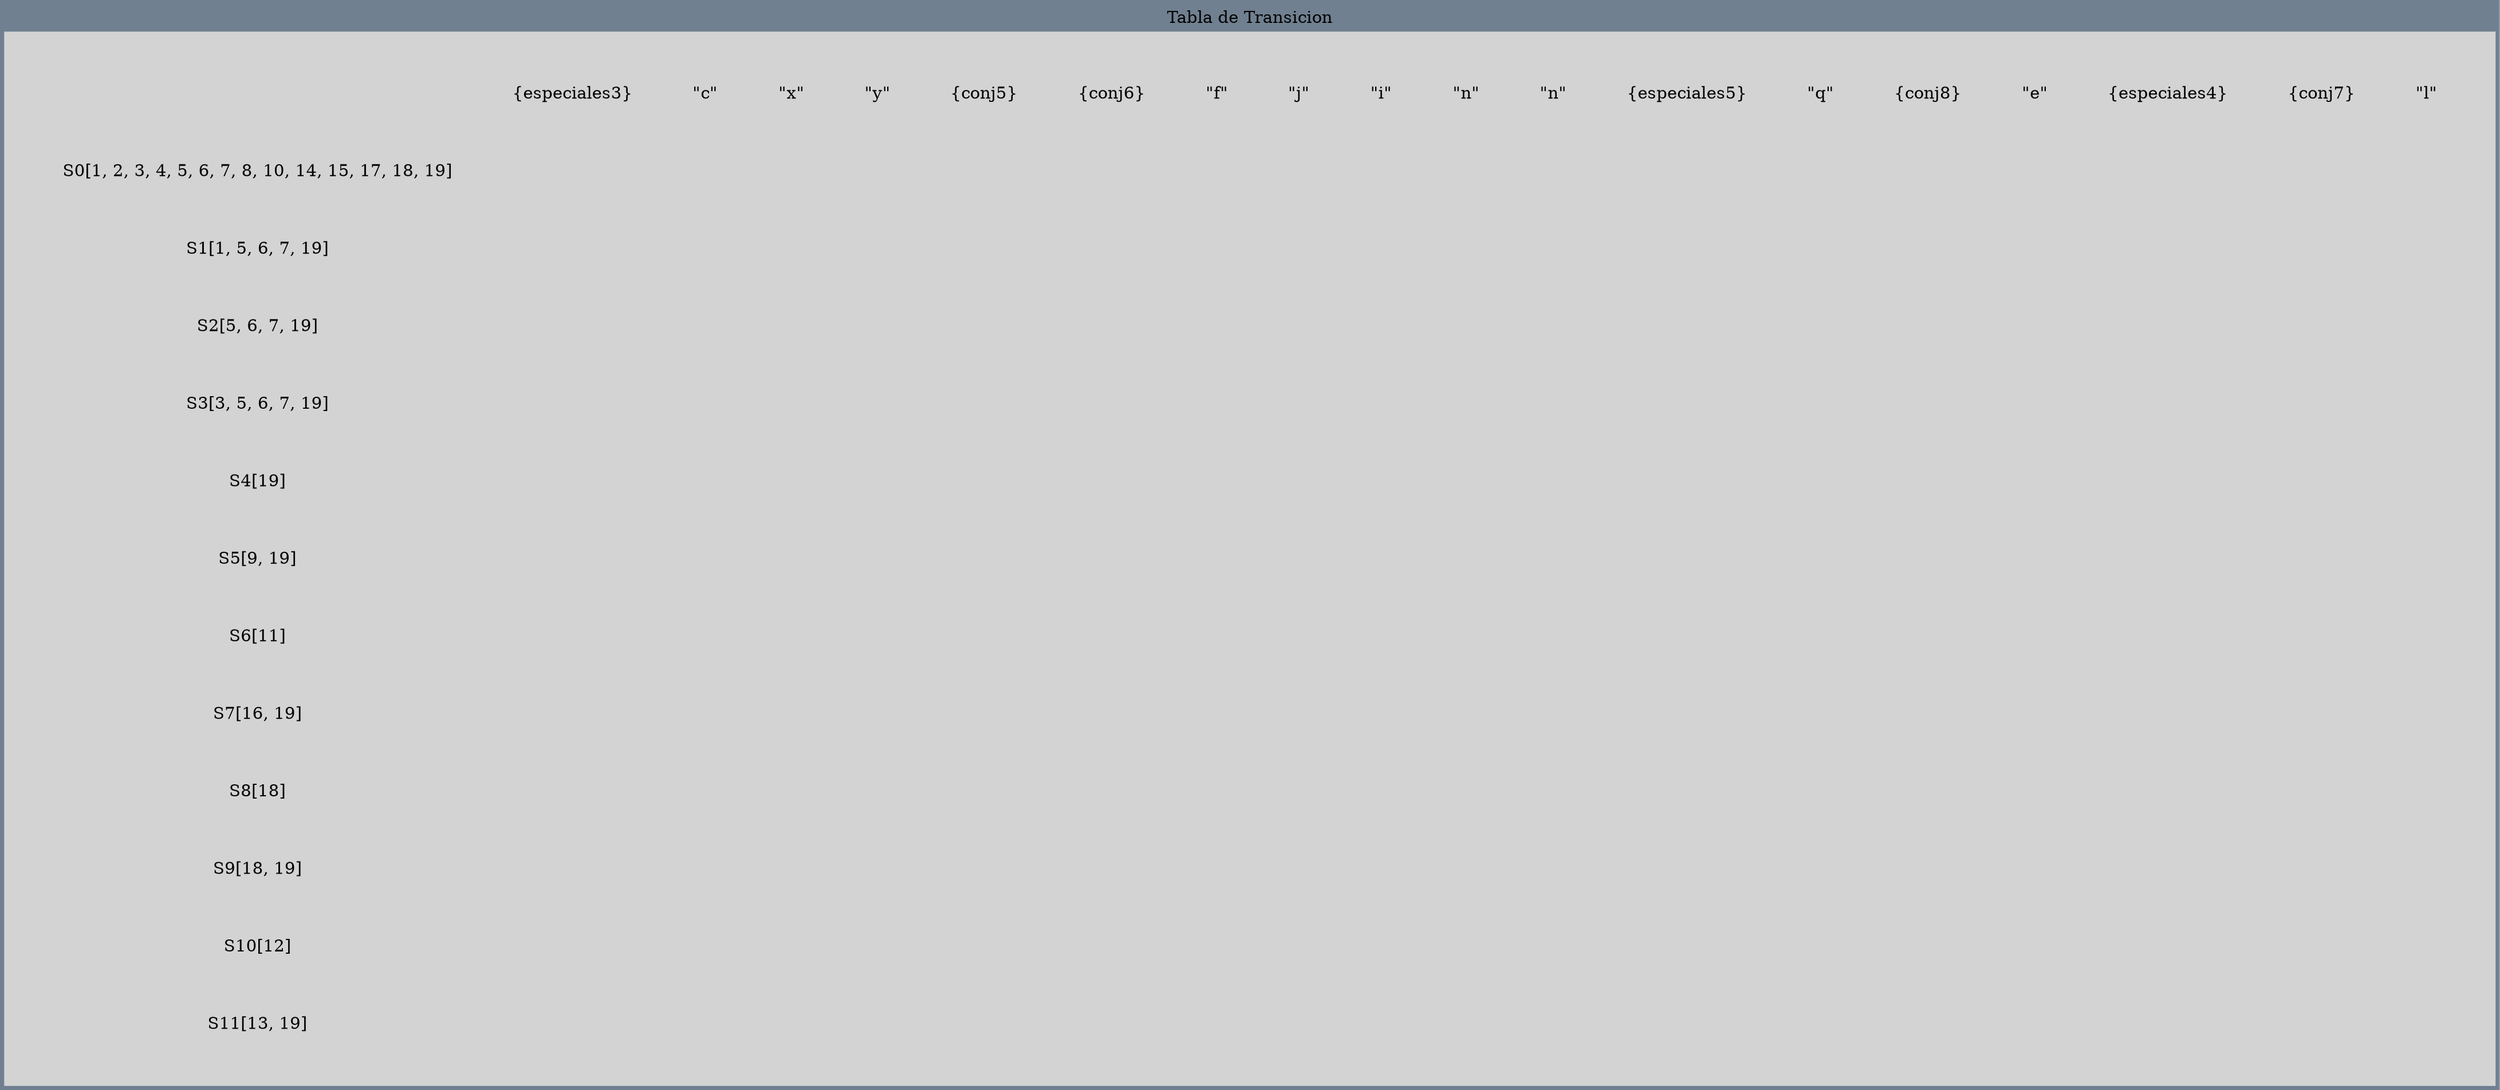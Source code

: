 digraph G {
bgcolor="slategrey" label="Tabla de Transicion" layout=dot 
labelloc = "t" edge [weigth=1000  color=darkgreen  arrowtail="open" arrowhead="open"]
node[shape=box, style="filled", color=lightgrey];
a0 [label=<
<TABLE border="10" cellspacing="10" cellpadding="10" style="rounded"><TR><TD> </TD>
<TD>{especiales3}</TD>
<TD>"c"</TD>
<TD>"x"</TD>
<TD>"y"</TD>
<TD>{conj5}</TD>
<TD>{conj6}</TD>
<TD>"f"</TD>
<TD>"j"</TD>
<TD>"i"</TD>
<TD>"n"</TD>
<TD>"n"</TD>
<TD>{especiales5}</TD>
<TD>"q"</TD>
<TD>{conj8}</TD>
<TD>"e"</TD>
<TD>{especiales4}</TD>
<TD>{conj7}</TD>
<TD>"l"</TD>
  </TR>
<TR><TD>S0[1, 2, 3, 4, 5, 6, 7, 8, 10, 14, 15, 17, 18, 19]</TD>
  <TD> </TD>
  <TD> </TD>
  <TD> </TD>
  <TD> </TD>
  <TD> </TD>
  <TD> </TD>
  <TD> </TD>
  <TD> </TD>
  <TD> </TD>
  <TD> </TD>
  <TD> </TD>
  <TD> </TD>
  <TD> </TD>
  <TD> </TD>
  <TD> </TD>
  <TD> </TD>
  <TD> </TD>
  <TD> </TD>
</TR>
<TR><TD>S1[1, 5, 6, 7, 19]</TD>
  <TD> </TD>
  <TD> </TD>
  <TD> </TD>
  <TD> </TD>
  <TD> </TD>
  <TD> </TD>
  <TD> </TD>
  <TD> </TD>
  <TD> </TD>
  <TD> </TD>
  <TD> </TD>
  <TD> </TD>
  <TD> </TD>
  <TD> </TD>
  <TD> </TD>
  <TD> </TD>
  <TD> </TD>
  <TD> </TD>
</TR>
<TR><TD>S2[5, 6, 7, 19]</TD>
  <TD> </TD>
  <TD> </TD>
  <TD> </TD>
  <TD> </TD>
  <TD> </TD>
  <TD> </TD>
  <TD> </TD>
  <TD> </TD>
  <TD> </TD>
  <TD> </TD>
  <TD> </TD>
  <TD> </TD>
  <TD> </TD>
  <TD> </TD>
  <TD> </TD>
  <TD> </TD>
  <TD> </TD>
  <TD> </TD>
</TR>
<TR><TD>S3[3, 5, 6, 7, 19]</TD>
  <TD> </TD>
  <TD> </TD>
  <TD> </TD>
  <TD> </TD>
  <TD> </TD>
  <TD> </TD>
  <TD> </TD>
  <TD> </TD>
  <TD> </TD>
  <TD> </TD>
  <TD> </TD>
  <TD> </TD>
  <TD> </TD>
  <TD> </TD>
  <TD> </TD>
  <TD> </TD>
  <TD> </TD>
  <TD> </TD>
</TR>
<TR><TD>S4[19]</TD>
  <TD> </TD>
  <TD> </TD>
  <TD> </TD>
  <TD> </TD>
  <TD> </TD>
  <TD> </TD>
  <TD> </TD>
  <TD> </TD>
  <TD> </TD>
  <TD> </TD>
  <TD> </TD>
  <TD> </TD>
  <TD> </TD>
  <TD> </TD>
  <TD> </TD>
  <TD> </TD>
  <TD> </TD>
  <TD> </TD>
</TR>
<TR><TD>S5[9, 19]</TD>
  <TD> </TD>
  <TD> </TD>
  <TD> </TD>
  <TD> </TD>
  <TD> </TD>
  <TD> </TD>
  <TD> </TD>
  <TD> </TD>
  <TD> </TD>
  <TD> </TD>
  <TD> </TD>
  <TD> </TD>
  <TD> </TD>
  <TD> </TD>
  <TD> </TD>
  <TD> </TD>
  <TD> </TD>
  <TD> </TD>
</TR>
<TR><TD>S6[11]</TD>
  <TD> </TD>
  <TD> </TD>
  <TD> </TD>
  <TD> </TD>
  <TD> </TD>
  <TD> </TD>
  <TD> </TD>
  <TD> </TD>
  <TD> </TD>
  <TD> </TD>
  <TD> </TD>
  <TD> </TD>
  <TD> </TD>
  <TD> </TD>
  <TD> </TD>
  <TD> </TD>
  <TD> </TD>
  <TD> </TD>
</TR>
<TR><TD>S7[16, 19]</TD>
  <TD> </TD>
  <TD> </TD>
  <TD> </TD>
  <TD> </TD>
  <TD> </TD>
  <TD> </TD>
  <TD> </TD>
  <TD> </TD>
  <TD> </TD>
  <TD> </TD>
  <TD> </TD>
  <TD> </TD>
  <TD> </TD>
  <TD> </TD>
  <TD> </TD>
  <TD> </TD>
  <TD> </TD>
  <TD> </TD>
</TR>
<TR><TD>S8[18]</TD>
  <TD> </TD>
  <TD> </TD>
  <TD> </TD>
  <TD> </TD>
  <TD> </TD>
  <TD> </TD>
  <TD> </TD>
  <TD> </TD>
  <TD> </TD>
  <TD> </TD>
  <TD> </TD>
  <TD> </TD>
  <TD> </TD>
  <TD> </TD>
  <TD> </TD>
  <TD> </TD>
  <TD> </TD>
  <TD> </TD>
</TR>
<TR><TD>S9[18, 19]</TD>
  <TD> </TD>
  <TD> </TD>
  <TD> </TD>
  <TD> </TD>
  <TD> </TD>
  <TD> </TD>
  <TD> </TD>
  <TD> </TD>
  <TD> </TD>
  <TD> </TD>
  <TD> </TD>
  <TD> </TD>
  <TD> </TD>
  <TD> </TD>
  <TD> </TD>
  <TD> </TD>
  <TD> </TD>
  <TD> </TD>
</TR>
<TR><TD>S10[12]</TD>
  <TD> </TD>
  <TD> </TD>
  <TD> </TD>
  <TD> </TD>
  <TD> </TD>
  <TD> </TD>
  <TD> </TD>
  <TD> </TD>
  <TD> </TD>
  <TD> </TD>
  <TD> </TD>
  <TD> </TD>
  <TD> </TD>
  <TD> </TD>
  <TD> </TD>
  <TD> </TD>
  <TD> </TD>
  <TD> </TD>
</TR>
<TR><TD>S11[13, 19]</TD>
  <TD> </TD>
  <TD> </TD>
  <TD> </TD>
  <TD> </TD>
  <TD> </TD>
  <TD> </TD>
  <TD> </TD>
  <TD> </TD>
  <TD> </TD>
  <TD> </TD>
  <TD> </TD>
  <TD> </TD>
  <TD> </TD>
  <TD> </TD>
  <TD> </TD>
  <TD> </TD>
  <TD> </TD>
  <TD> </TD>
</TR>
</TABLE>>];}